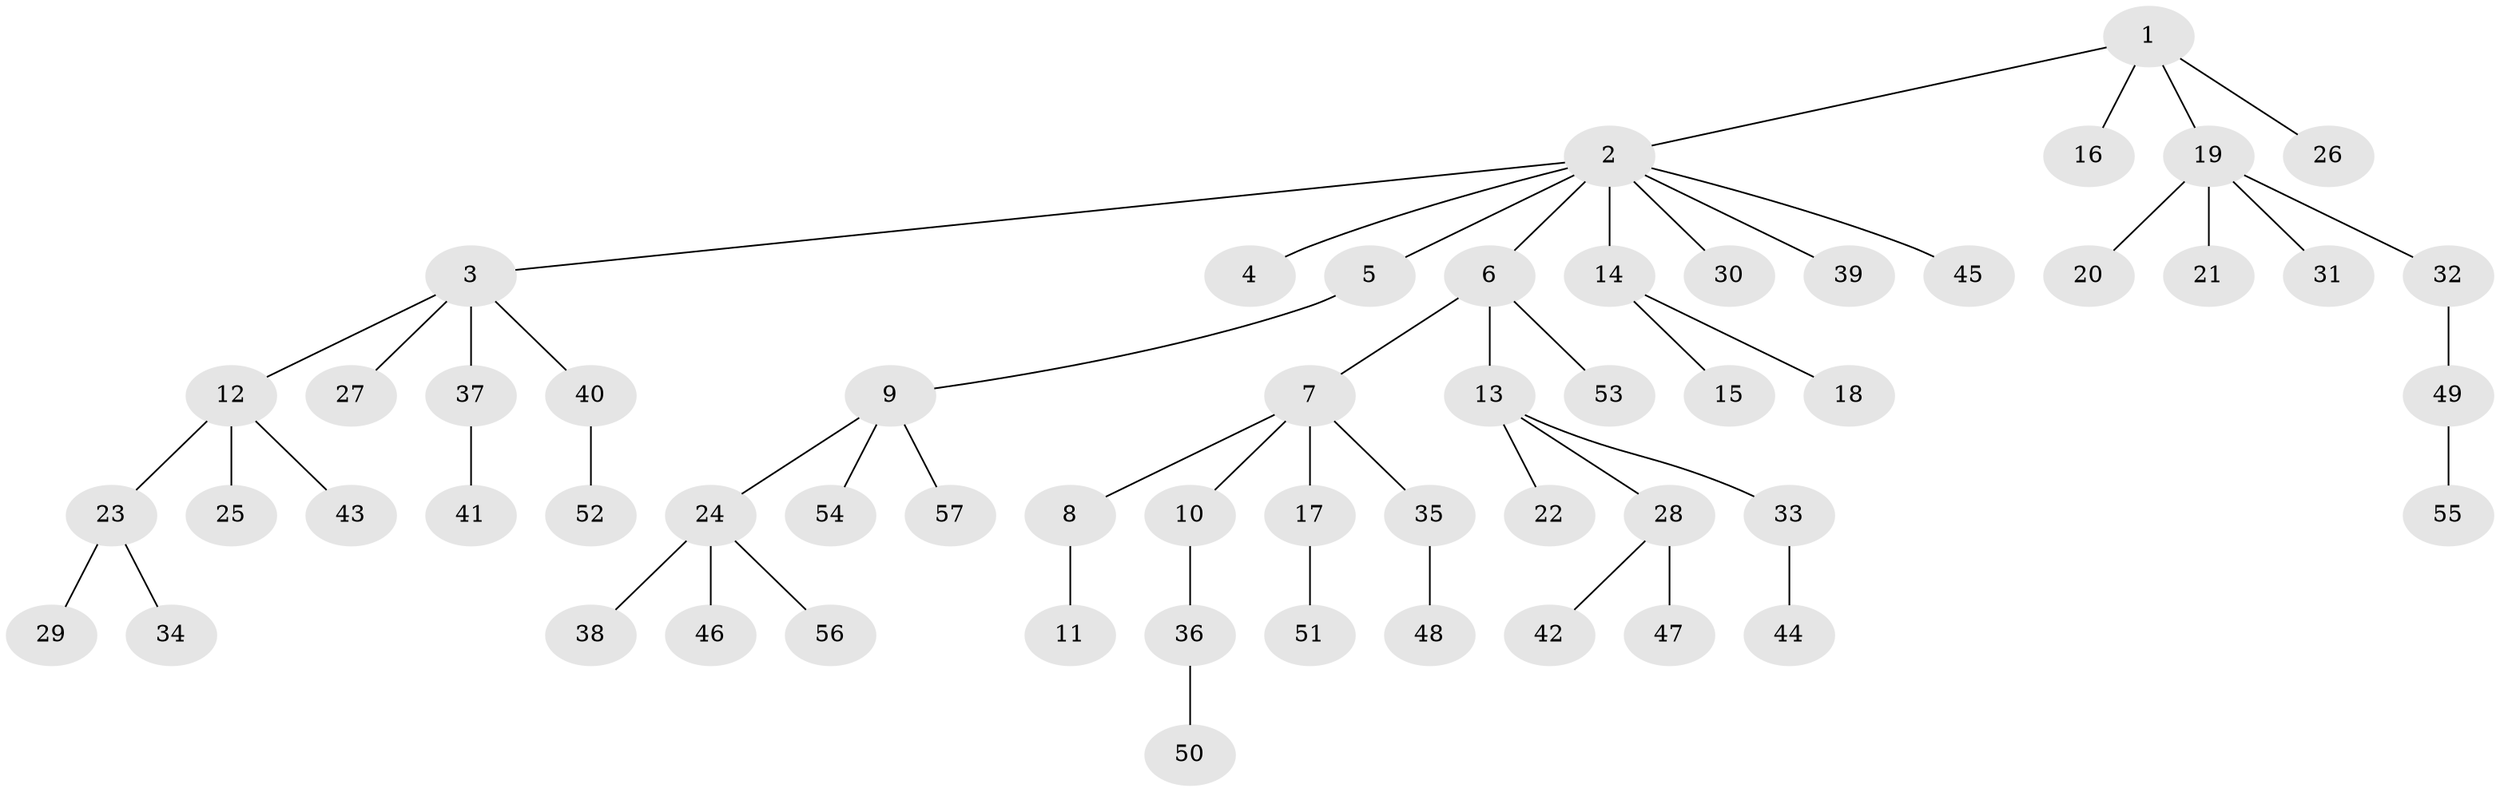 // coarse degree distribution, {3: 0.1282051282051282, 8: 0.02564102564102564, 5: 0.10256410256410256, 1: 0.6410256410256411, 2: 0.10256410256410256}
// Generated by graph-tools (version 1.1) at 2025/52/02/27/25 19:52:13]
// undirected, 57 vertices, 56 edges
graph export_dot {
graph [start="1"]
  node [color=gray90,style=filled];
  1;
  2;
  3;
  4;
  5;
  6;
  7;
  8;
  9;
  10;
  11;
  12;
  13;
  14;
  15;
  16;
  17;
  18;
  19;
  20;
  21;
  22;
  23;
  24;
  25;
  26;
  27;
  28;
  29;
  30;
  31;
  32;
  33;
  34;
  35;
  36;
  37;
  38;
  39;
  40;
  41;
  42;
  43;
  44;
  45;
  46;
  47;
  48;
  49;
  50;
  51;
  52;
  53;
  54;
  55;
  56;
  57;
  1 -- 2;
  1 -- 16;
  1 -- 19;
  1 -- 26;
  2 -- 3;
  2 -- 4;
  2 -- 5;
  2 -- 6;
  2 -- 14;
  2 -- 30;
  2 -- 39;
  2 -- 45;
  3 -- 12;
  3 -- 27;
  3 -- 37;
  3 -- 40;
  5 -- 9;
  6 -- 7;
  6 -- 13;
  6 -- 53;
  7 -- 8;
  7 -- 10;
  7 -- 17;
  7 -- 35;
  8 -- 11;
  9 -- 24;
  9 -- 54;
  9 -- 57;
  10 -- 36;
  12 -- 23;
  12 -- 25;
  12 -- 43;
  13 -- 22;
  13 -- 28;
  13 -- 33;
  14 -- 15;
  14 -- 18;
  17 -- 51;
  19 -- 20;
  19 -- 21;
  19 -- 31;
  19 -- 32;
  23 -- 29;
  23 -- 34;
  24 -- 38;
  24 -- 46;
  24 -- 56;
  28 -- 42;
  28 -- 47;
  32 -- 49;
  33 -- 44;
  35 -- 48;
  36 -- 50;
  37 -- 41;
  40 -- 52;
  49 -- 55;
}
